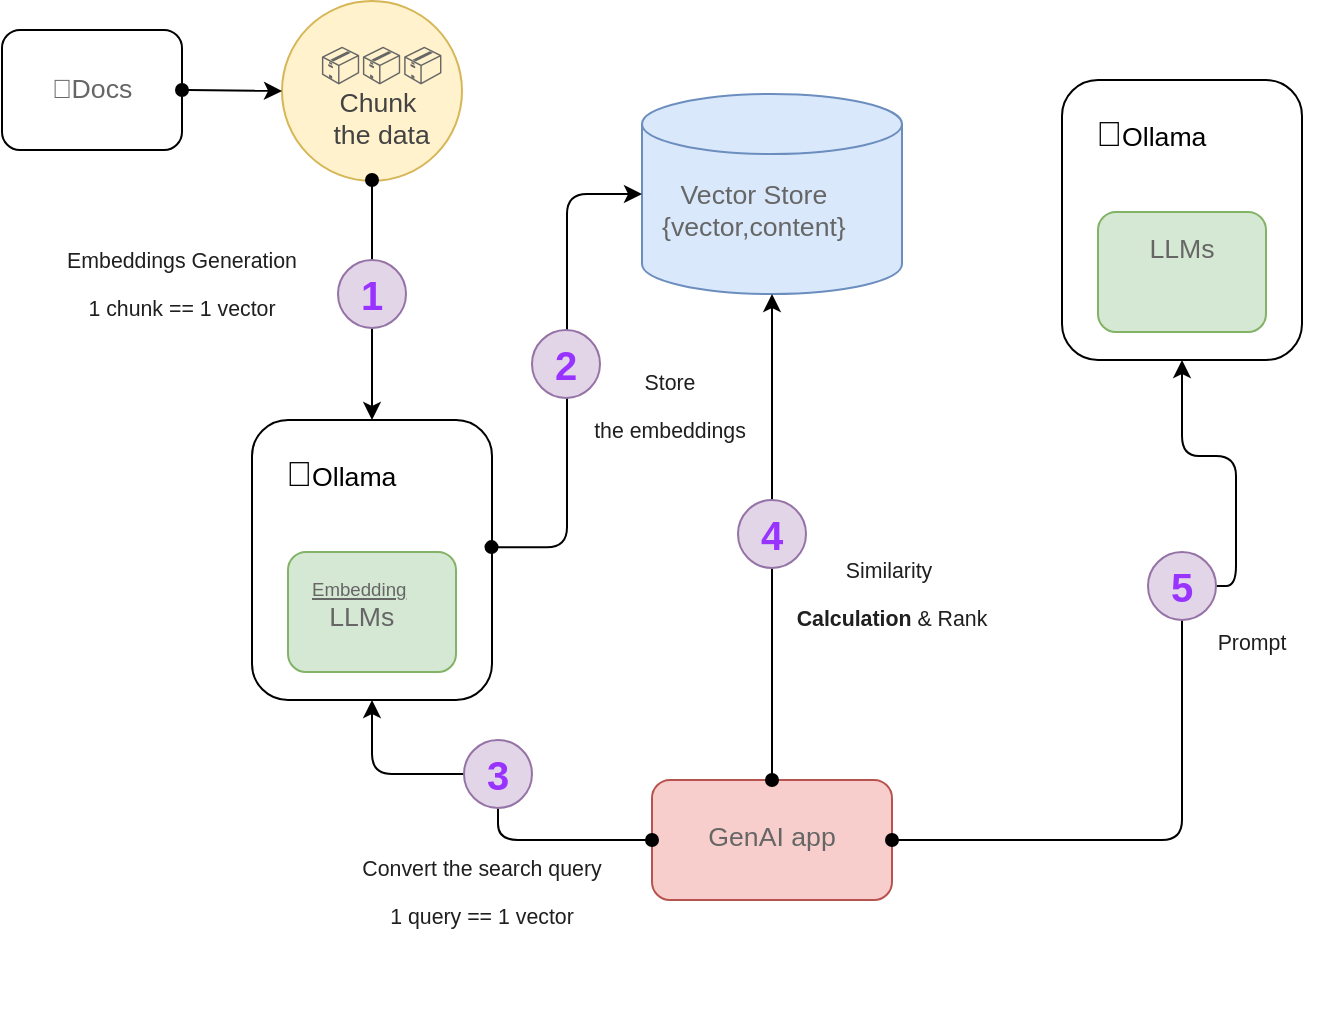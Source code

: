<mxfile>
    <diagram id="Pun_J_O4Odj0uF0g7LAx" name="Page-1">
        <mxGraphModel dx="1207" dy="572" grid="1" gridSize="10" guides="1" tooltips="1" connect="1" arrows="1" fold="1" page="1" pageScale="1" pageWidth="1169" pageHeight="827" math="0" shadow="0">
            <root>
                <mxCell id="0"/>
                <mxCell id="1" parent="0"/>
                <mxCell id="10" value="" style="group" parent="1" vertex="1" connectable="0">
                    <mxGeometry x="345" y="260" width="120" height="140" as="geometry"/>
                </mxCell>
                <mxCell id="9" value="" style="rounded=1;whiteSpace=wrap;html=1;strokeColor=default;" parent="10" vertex="1">
                    <mxGeometry width="120" height="140" as="geometry"/>
                </mxCell>
                <mxCell id="8" value="" style="rounded=1;whiteSpace=wrap;html=1;strokeColor=#82b366;fillColor=#d5e8d4;" parent="10" vertex="1">
                    <mxGeometry x="18" y="66" width="84" height="60" as="geometry"/>
                </mxCell>
                <mxCell id="4" value="&lt;meta charset=&quot;utf-8&quot;&gt;&lt;b id=&quot;docs-internal-guid-9392524e-7fff-97eb-315f-5eeb4eadda3a&quot; style=&quot;font-weight:normal;&quot;&gt;&lt;p style=&quot;line-height:1.2;text-align: center;margin-top:0pt;margin-bottom:0pt;&quot; dir=&quot;ltr&quot;&gt;&lt;span style=&quot;font-size: 13pt; font-family: Poppins, sans-serif; color: rgb(0, 0, 0); background-color: transparent; font-weight: 500; font-style: normal; font-variant: normal; text-decoration: none; vertical-align: baseline;&quot;&gt;🦙&lt;/span&gt;&lt;span style=&quot;font-size: 10pt; font-family: Poppins, sans-serif; color: rgb(0, 0, 0); background-color: transparent; font-weight: 500; font-style: normal; font-variant: normal; text-decoration: none; vertical-align: baseline;&quot;&gt;Ollama&lt;/span&gt;&lt;/p&gt;&lt;/b&gt;&lt;br class=&quot;Apple-interchange-newline&quot;&gt;" style="text;whiteSpace=wrap;html=1;" parent="10" vertex="1">
                    <mxGeometry x="15" y="10" width="100" height="60" as="geometry"/>
                </mxCell>
                <mxCell id="5" value="&lt;b id=&quot;docs-internal-guid-9a8223f7-7fff-f8e5-8d22-db0ecccfe3f9&quot; style=&quot;font-weight:normal;&quot;&gt;&lt;p style=&quot;line-height:1.2;text-align: center;margin-top:0pt;margin-bottom:0pt;&quot; dir=&quot;ltr&quot;&gt;&lt;span style=&quot;font-size: 7pt; font-family: Poppins, sans-serif; color: rgb(102, 102, 102); background-color: transparent; font-weight: 500; font-style: normal; font-variant: normal; vertical-align: baseline;&quot;&gt;&lt;u&gt;Embedding&lt;/u&gt;&lt;/span&gt;&lt;span style=&quot;font-size: 7pt; font-family: Poppins, sans-serif; color: rgb(102, 102, 102); background-color: transparent; font-weight: 500; font-style: normal; font-variant: normal; text-decoration: none; vertical-align: baseline;&quot;&gt;&amp;nbsp;&lt;/span&gt;&lt;/p&gt;&lt;p style=&quot;line-height:1.2;text-align: center;margin-top:0pt;margin-bottom:0pt;&quot; dir=&quot;ltr&quot;&gt;&lt;span style=&quot;font-size: 10pt; font-family: Poppins, sans-serif; color: rgb(102, 102, 102); background-color: transparent; font-weight: 500; font-style: normal; font-variant: normal; text-decoration: none; vertical-align: baseline;&quot;&gt;LLMs&lt;/span&gt;&lt;/p&gt;&lt;/b&gt;" style="text;whiteSpace=wrap;html=1;" parent="10" vertex="1">
                    <mxGeometry x="28" y="70" width="64" height="50" as="geometry"/>
                </mxCell>
                <mxCell id="11" value="" style="group" parent="1" vertex="1" connectable="0">
                    <mxGeometry x="360" y="50.5" width="90" height="94" as="geometry"/>
                </mxCell>
                <mxCell id="7" value="" style="ellipse;whiteSpace=wrap;html=1;aspect=fixed;strokeColor=#d6b656;fillColor=#fff2cc;" parent="11" vertex="1">
                    <mxGeometry width="90" height="90" as="geometry"/>
                </mxCell>
                <mxCell id="3" value="&lt;b id=&quot;docs-internal-guid-b0dc1b2b-7fff-e148-00f3-b7a172efcb53&quot; style=&quot;font-weight:normal;&quot;&gt;&lt;p style=&quot;line-height:1.2;text-align: center;margin-top:0pt;margin-bottom:0pt;&quot; dir=&quot;ltr&quot;&gt;&lt;span style=&quot;font-size: 14pt; font-family: Poppins, sans-serif; color: rgb(102, 102, 102); background-color: transparent; font-weight: 500; font-style: normal; font-variant: normal; text-decoration: none; vertical-align: baseline;&quot;&gt;📦📦📦&lt;/span&gt;&lt;/p&gt;&lt;p style=&quot;line-height:1.2;text-align: center;margin-top:0pt;margin-bottom:0pt;&quot; dir=&quot;ltr&quot;&gt;&lt;span style=&quot;font-size: 10pt; font-family: Poppins, sans-serif; color: rgb(67, 67, 67); background-color: transparent; font-weight: 500; font-style: normal; font-variant: normal; text-decoration: none; vertical-align: baseline;&quot;&gt;Chunk&amp;nbsp;&lt;/span&gt;&lt;/p&gt;&lt;p style=&quot;line-height:1.2;text-align: center;margin-top:0pt;margin-bottom:0pt;&quot; dir=&quot;ltr&quot;&gt;&lt;span style=&quot;font-size: 10pt; font-family: Poppins, sans-serif; color: rgb(67, 67, 67); background-color: transparent; font-weight: 500; font-style: normal; font-variant: normal; text-decoration: none; vertical-align: baseline;&quot;&gt;the data&lt;/span&gt;&lt;/p&gt;&lt;/b&gt;" style="text;whiteSpace=wrap;html=1;strokeColor=none;" parent="11" vertex="1">
                    <mxGeometry x="17" y="14" width="70" height="80" as="geometry"/>
                </mxCell>
                <mxCell id="12" value="" style="group" parent="1" vertex="1" connectable="0">
                    <mxGeometry x="220" y="65" width="90" height="65" as="geometry"/>
                </mxCell>
                <mxCell id="6" value="" style="rounded=1;whiteSpace=wrap;html=1;strokeColor=default;" parent="12" vertex="1">
                    <mxGeometry width="90" height="60" as="geometry"/>
                </mxCell>
                <mxCell id="2" value="&lt;meta charset=&quot;utf-8&quot;&gt;&lt;b id=&quot;docs-internal-guid-06e21a4e-7fff-9780-77d8-6255e88102fd&quot; style=&quot;font-weight:normal;&quot;&gt;&lt;p style=&quot;line-height: 1.2; margin-top: 0pt; margin-bottom: 0pt;&quot; dir=&quot;ltr&quot;&gt;&lt;span style=&quot;font-size: 10pt; font-family: Poppins, sans-serif; color: rgb(102, 102, 102); background-color: transparent; font-weight: 500; font-style: normal; font-variant: normal; text-decoration: none; vertical-align: baseline;&quot;&gt;📝Docs&lt;/span&gt;&lt;/p&gt;&lt;/b&gt;&lt;br class=&quot;Apple-interchange-newline&quot;&gt;" style="text;whiteSpace=wrap;html=1;strokeColor=none;align=center;" parent="12" vertex="1">
                    <mxGeometry x="5" y="15" width="80" height="50" as="geometry"/>
                </mxCell>
                <mxCell id="15" value="" style="group" parent="1" vertex="1" connectable="0">
                    <mxGeometry x="540" y="97" width="130" height="100" as="geometry"/>
                </mxCell>
                <mxCell id="14" value="" style="shape=cylinder3;whiteSpace=wrap;html=1;boundedLbl=1;backgroundOutline=1;size=15;strokeColor=#6c8ebf;fillColor=#dae8fc;" parent="15" vertex="1">
                    <mxGeometry width="130" height="100" as="geometry"/>
                </mxCell>
                <mxCell id="13" value="&lt;b id=&quot;docs-internal-guid-ce498a3c-7fff-ee5e-ede5-fb5412ba2207&quot; style=&quot;font-weight:normal;&quot;&gt;&lt;p style=&quot;line-height:1.2;text-align: center;margin-top:0pt;margin-bottom:0pt;&quot; dir=&quot;ltr&quot;&gt;&lt;span style=&quot;font-size: 10pt; font-family: Poppins, sans-serif; color: rgb(102, 102, 102); background-color: transparent; font-weight: 500; font-style: normal; font-variant: normal; text-decoration: none; vertical-align: baseline;&quot;&gt;Vector Store&lt;/span&gt;&lt;/p&gt;&lt;p style=&quot;line-height:1.2;text-align: center;margin-top:0pt;margin-bottom:0pt;&quot; dir=&quot;ltr&quot;&gt;&lt;span style=&quot;font-size: 10pt; font-family: Poppins, sans-serif; color: rgb(102, 102, 102); background-color: transparent; font-weight: 500; font-style: normal; font-variant: normal; text-decoration: none; vertical-align: baseline;&quot;&gt;{vector,content}&lt;/span&gt;&lt;/p&gt;&lt;/b&gt;" style="text;whiteSpace=wrap;html=1;" parent="15" vertex="1">
                    <mxGeometry x="8" y="36" width="120" height="50" as="geometry"/>
                </mxCell>
                <mxCell id="16" value="" style="group" parent="1" vertex="1" connectable="0">
                    <mxGeometry x="750" y="90" width="120" height="140" as="geometry"/>
                </mxCell>
                <mxCell id="17" value="" style="rounded=1;whiteSpace=wrap;html=1;strokeColor=default;" parent="16" vertex="1">
                    <mxGeometry width="120" height="140" as="geometry"/>
                </mxCell>
                <mxCell id="18" value="" style="rounded=1;whiteSpace=wrap;html=1;strokeColor=#82b366;fillColor=#d5e8d4;" parent="16" vertex="1">
                    <mxGeometry x="18" y="66" width="84" height="60" as="geometry"/>
                </mxCell>
                <mxCell id="19" value="&lt;meta charset=&quot;utf-8&quot;&gt;&lt;b id=&quot;docs-internal-guid-9392524e-7fff-97eb-315f-5eeb4eadda3a&quot; style=&quot;font-weight:normal;&quot;&gt;&lt;p style=&quot;line-height:1.2;text-align: center;margin-top:0pt;margin-bottom:0pt;&quot; dir=&quot;ltr&quot;&gt;&lt;span style=&quot;font-size: 13pt; font-family: Poppins, sans-serif; color: rgb(0, 0, 0); background-color: transparent; font-weight: 500; font-style: normal; font-variant: normal; text-decoration: none; vertical-align: baseline;&quot;&gt;🦙&lt;/span&gt;&lt;span style=&quot;font-size: 10pt; font-family: Poppins, sans-serif; color: rgb(0, 0, 0); background-color: transparent; font-weight: 500; font-style: normal; font-variant: normal; text-decoration: none; vertical-align: baseline;&quot;&gt;Ollama&lt;/span&gt;&lt;/p&gt;&lt;/b&gt;&lt;br class=&quot;Apple-interchange-newline&quot;&gt;" style="text;whiteSpace=wrap;html=1;" parent="16" vertex="1">
                    <mxGeometry x="15" y="10" width="100" height="60" as="geometry"/>
                </mxCell>
                <mxCell id="20" value="&lt;b id=&quot;docs-internal-guid-9a8223f7-7fff-f8e5-8d22-db0ecccfe3f9&quot; style=&quot;font-weight:normal;&quot;&gt;&lt;p style=&quot;line-height: 1.2; margin-top: 0pt; margin-bottom: 0pt;&quot; dir=&quot;ltr&quot;&gt;&lt;/p&gt;&lt;p style=&quot;line-height: 1.2; margin-top: 0pt; margin-bottom: 0pt;&quot; dir=&quot;ltr&quot;&gt;&lt;span style=&quot;font-size: 10pt; font-family: Poppins, sans-serif; color: rgb(102, 102, 102); background-color: transparent; font-weight: 500; font-style: normal; font-variant: normal; text-decoration: none; vertical-align: baseline;&quot;&gt;LLMs&lt;/span&gt;&lt;/p&gt;&lt;/b&gt;" style="text;whiteSpace=wrap;html=1;align=center;" parent="16" vertex="1">
                    <mxGeometry x="28" y="70" width="64" height="50" as="geometry"/>
                </mxCell>
                <mxCell id="24" value="" style="group" parent="1" vertex="1" connectable="0">
                    <mxGeometry x="545" y="440" width="120" height="61" as="geometry"/>
                </mxCell>
                <mxCell id="23" value="" style="rounded=1;whiteSpace=wrap;html=1;strokeColor=#b85450;fillColor=#f8cecc;" parent="24" vertex="1">
                    <mxGeometry width="120" height="60" as="geometry"/>
                </mxCell>
                <mxCell id="21" value="&lt;meta charset=&quot;utf-8&quot;&gt;&lt;b id=&quot;docs-internal-guid-e3bd49b9-7fff-fa59-0cc8-d0f4b6b46c47&quot; style=&quot;font-weight:normal;&quot;&gt;&lt;p style=&quot;line-height: 1.2; margin-top: 0pt; margin-bottom: 0pt;&quot; dir=&quot;ltr&quot;&gt;&lt;span style=&quot;font-size: 10pt; font-family: Poppins, sans-serif; color: rgb(102, 102, 102); background-color: transparent; font-weight: 500; font-style: normal; font-variant: normal; text-decoration: none; vertical-align: baseline;&quot;&gt;GenAI app&lt;/span&gt;&lt;/p&gt;&lt;/b&gt;&lt;br class=&quot;Apple-interchange-newline&quot;&gt;" style="text;whiteSpace=wrap;html=1;align=center;verticalAlign=middle;" parent="24" vertex="1">
                    <mxGeometry x="10" y="11" width="100" height="50" as="geometry"/>
                </mxCell>
                <mxCell id="25" value="" style="endArrow=classic;html=1;exitX=1;exitY=0.5;exitDx=0;exitDy=0;entryX=0;entryY=0.5;entryDx=0;entryDy=0;startArrow=oval;startFill=1;" parent="1" source="6" target="7" edge="1">
                    <mxGeometry width="50" height="50" relative="1" as="geometry">
                        <mxPoint x="540" y="320" as="sourcePoint"/>
                        <mxPoint x="590" y="270" as="targetPoint"/>
                    </mxGeometry>
                </mxCell>
                <mxCell id="26" value="" style="edgeStyle=none;html=1;startArrow=oval;startFill=1;" parent="1" target="9" edge="1">
                    <mxGeometry relative="1" as="geometry">
                        <mxPoint x="405" y="140" as="sourcePoint"/>
                    </mxGeometry>
                </mxCell>
                <mxCell id="27" value="" style="endArrow=classic;html=1;exitX=0.998;exitY=0.454;exitDx=0;exitDy=0;exitPerimeter=0;entryX=0;entryY=0.5;entryDx=0;entryDy=0;entryPerimeter=0;edgeStyle=orthogonalEdgeStyle;startArrow=oval;startFill=1;" parent="1" source="9" target="14" edge="1">
                    <mxGeometry width="50" height="50" relative="1" as="geometry">
                        <mxPoint x="480" y="340" as="sourcePoint"/>
                        <mxPoint x="530" y="290" as="targetPoint"/>
                    </mxGeometry>
                </mxCell>
                <mxCell id="28" value="" style="endArrow=classic;html=1;exitX=0;exitY=0.5;exitDx=0;exitDy=0;entryX=0.5;entryY=1;entryDx=0;entryDy=0;edgeStyle=orthogonalEdgeStyle;startArrow=none;startFill=1;" parent="1" source="33" target="9" edge="1">
                    <mxGeometry width="50" height="50" relative="1" as="geometry">
                        <mxPoint x="540" y="320" as="sourcePoint"/>
                        <mxPoint x="590" y="270" as="targetPoint"/>
                    </mxGeometry>
                </mxCell>
                <mxCell id="29" value="" style="endArrow=classic;html=1;exitX=0.5;exitY=0;exitDx=0;exitDy=0;entryX=0.5;entryY=1;entryDx=0;entryDy=0;entryPerimeter=0;startArrow=oval;startFill=1;" parent="1" source="23" target="14" edge="1">
                    <mxGeometry width="50" height="50" relative="1" as="geometry">
                        <mxPoint x="540" y="320" as="sourcePoint"/>
                        <mxPoint x="590" y="270" as="targetPoint"/>
                    </mxGeometry>
                </mxCell>
                <mxCell id="30" value="" style="endArrow=classic;html=1;exitX=1;exitY=0.5;exitDx=0;exitDy=0;entryX=0.5;entryY=1;entryDx=0;entryDy=0;edgeStyle=orthogonalEdgeStyle;startArrow=none;startFill=1;" parent="1" source="36" target="17" edge="1">
                    <mxGeometry width="50" height="50" relative="1" as="geometry">
                        <mxPoint x="540" y="320" as="sourcePoint"/>
                        <mxPoint x="590" y="270" as="targetPoint"/>
                    </mxGeometry>
                </mxCell>
                <mxCell id="31" value="1" style="ellipse;whiteSpace=wrap;html=1;aspect=fixed;strokeColor=#9673a6;fontStyle=1;fontSize=20;fillColor=#e1d5e7;fontColor=#9933FF;" parent="1" vertex="1">
                    <mxGeometry x="388" y="180" width="34" height="34" as="geometry"/>
                </mxCell>
                <mxCell id="32" value="2" style="ellipse;whiteSpace=wrap;html=1;aspect=fixed;strokeColor=#9673a6;fontStyle=1;fontSize=20;fillColor=#e1d5e7;fontColor=#9933FF;" parent="1" vertex="1">
                    <mxGeometry x="485" y="215" width="34" height="34" as="geometry"/>
                </mxCell>
                <mxCell id="34" value="" style="endArrow=none;html=1;exitX=0;exitY=0.5;exitDx=0;exitDy=0;entryX=0.5;entryY=1;entryDx=0;entryDy=0;edgeStyle=orthogonalEdgeStyle;startArrow=oval;startFill=1;" parent="1" source="23" target="33" edge="1">
                    <mxGeometry width="50" height="50" relative="1" as="geometry">
                        <mxPoint x="545" y="470" as="sourcePoint"/>
                        <mxPoint x="405" y="400" as="targetPoint"/>
                    </mxGeometry>
                </mxCell>
                <mxCell id="33" value="3" style="ellipse;whiteSpace=wrap;html=1;aspect=fixed;strokeColor=#9673a6;fontStyle=1;fontSize=20;fillColor=#e1d5e7;fontColor=#9933FF;" parent="1" vertex="1">
                    <mxGeometry x="451" y="420" width="34" height="34" as="geometry"/>
                </mxCell>
                <mxCell id="35" value="4" style="ellipse;whiteSpace=wrap;html=1;aspect=fixed;strokeColor=#9673a6;fontStyle=1;fontSize=20;fillColor=#e1d5e7;fontColor=#9933FF;" parent="1" vertex="1">
                    <mxGeometry x="588" y="300" width="34" height="34" as="geometry"/>
                </mxCell>
                <mxCell id="37" value="" style="endArrow=none;html=1;exitX=1;exitY=0.5;exitDx=0;exitDy=0;entryX=0.5;entryY=1;entryDx=0;entryDy=0;edgeStyle=orthogonalEdgeStyle;startArrow=oval;startFill=1;" parent="1" source="23" target="36" edge="1">
                    <mxGeometry width="50" height="50" relative="1" as="geometry">
                        <mxPoint x="665" y="470" as="sourcePoint"/>
                        <mxPoint x="810" y="230" as="targetPoint"/>
                    </mxGeometry>
                </mxCell>
                <mxCell id="36" value="5" style="ellipse;whiteSpace=wrap;html=1;aspect=fixed;strokeColor=#9673a6;fontStyle=1;fontSize=20;fillColor=#e1d5e7;fontColor=#9933FF;" parent="1" vertex="1">
                    <mxGeometry x="793" y="326" width="34" height="34" as="geometry"/>
                </mxCell>
                <mxCell id="38" value="&lt;meta charset=&quot;utf-8&quot;&gt;&lt;b id=&quot;docs-internal-guid-dc5b834f-7fff-032a-96fe-1e624321e1a7&quot; style=&quot;font-weight:normal;&quot;&gt;&lt;p style=&quot;line-height: 1.2; margin-top: 0pt; margin-bottom: 0pt;&quot; dir=&quot;ltr&quot;&gt;&lt;span style=&quot;font-size: 8pt; font-family: Poppins, sans-serif; color: rgb(31, 31, 31); background-color: transparent; font-weight: 300; font-style: normal; font-variant: normal; text-decoration: none; vertical-align: baseline;&quot;&gt;Embeddings Generation&lt;/span&gt;&lt;/p&gt;&lt;p style=&quot;line-height: 1.2; margin-top: 0pt; margin-bottom: 0pt;&quot; dir=&quot;ltr&quot;&gt;&lt;span style=&quot;font-size: 8pt; font-family: Poppins, sans-serif; color: rgb(31, 31, 31); background-color: transparent; font-weight: 300; font-style: normal; font-variant: normal; text-decoration: none; vertical-align: baseline;&quot;&gt;1 chunk == 1 vector&lt;/span&gt;&lt;/p&gt;&lt;/b&gt;&lt;br class=&quot;Apple-interchange-newline&quot;&gt;" style="text;whiteSpace=wrap;html=1;fontSize=20;fontColor=#9933FF;align=center;verticalAlign=middle;" parent="1" vertex="1">
                    <mxGeometry x="230" y="150" width="160" height="100" as="geometry"/>
                </mxCell>
                <mxCell id="39" value="&lt;b id=&quot;docs-internal-guid-0e5ee4aa-7fff-54d4-f229-3a81b52dcb5d&quot; style=&quot;font-weight:normal;&quot;&gt;&lt;p style=&quot;line-height: 1.2; margin-top: 0pt; margin-bottom: 0pt;&quot; dir=&quot;ltr&quot;&gt;&lt;span style=&quot;font-size: 8pt; font-family: Poppins, sans-serif; color: rgb(31, 31, 31); background-color: transparent; font-weight: 300; font-style: normal; font-variant: normal; text-decoration: none; vertical-align: baseline;&quot;&gt;Store&lt;/span&gt;&lt;/p&gt;&lt;p style=&quot;line-height: 1.2; margin-top: 0pt; margin-bottom: 0pt;&quot; dir=&quot;ltr&quot;&gt;&lt;span style=&quot;font-size: 8pt; font-family: Poppins, sans-serif; color: rgb(31, 31, 31); background-color: transparent; font-weight: 300; font-style: normal; font-variant: normal; text-decoration: none; vertical-align: baseline;&quot;&gt;the embeddings&lt;/span&gt;&lt;/p&gt;&lt;/b&gt;" style="text;whiteSpace=wrap;html=1;fontSize=20;fontColor=#9933FF;verticalAlign=middle;align=center;" parent="1" vertex="1">
                    <mxGeometry x="469" y="214" width="170" height="70" as="geometry"/>
                </mxCell>
                <mxCell id="40" value="&lt;b id=&quot;docs-internal-guid-51e49c58-7fff-e9e6-d14b-f221931ebb14&quot; style=&quot;&quot;&gt;&lt;p style=&quot;font-weight: normal; line-height: 1.2; margin-top: 0pt; margin-bottom: 0pt;&quot; dir=&quot;ltr&quot;&gt;&lt;span style=&quot;font-size: 8pt; font-family: Poppins, sans-serif; color: rgb(31, 31, 31); background-color: transparent; font-weight: 300; font-style: normal; font-variant: normal; text-decoration: none; vertical-align: baseline;&quot;&gt;Similarity&amp;nbsp;&lt;/span&gt;&lt;/p&gt;&lt;p style=&quot;line-height: 1.2; margin-top: 0pt; margin-bottom: 0pt;&quot; dir=&quot;ltr&quot;&gt;&lt;span style=&quot;font-size: 8pt; font-family: Poppins, sans-serif; color: rgb(31, 31, 31); background-color: transparent; font-style: normal; font-variant: normal; text-decoration: none; vertical-align: baseline;&quot;&gt;Calculation&lt;/span&gt;&lt;span style=&quot;font-weight: 300; font-size: 8pt; font-family: Poppins, sans-serif; color: rgb(31, 31, 31); background-color: transparent; font-style: normal; font-variant: normal; text-decoration: none; vertical-align: baseline;&quot;&gt; &amp;amp; Rank&lt;/span&gt;&lt;/p&gt;&lt;/b&gt;" style="text;whiteSpace=wrap;html=1;fontSize=20;fontColor=#9933FF;align=center;verticalAlign=middle;" parent="1" vertex="1">
                    <mxGeometry x="600" y="293" width="130" height="100" as="geometry"/>
                </mxCell>
                <mxCell id="41" value="&lt;meta charset=&quot;utf-8&quot;&gt;&lt;b id=&quot;docs-internal-guid-7c351f7d-7fff-6ce6-7fb6-8bf803254562&quot; style=&quot;font-weight:normal;&quot;&gt;&lt;p style=&quot;line-height: 1.2; margin-top: 0pt; margin-bottom: 0pt;&quot; dir=&quot;ltr&quot;&gt;&lt;span style=&quot;font-size: 8pt; font-family: Poppins, sans-serif; color: rgb(31, 31, 31); background-color: transparent; font-weight: 300; font-style: normal; font-variant: normal; text-decoration: none; vertical-align: baseline;&quot;&gt;Convert the search query&lt;/span&gt;&lt;/p&gt;&lt;p style=&quot;line-height: 1.2; margin-top: 0pt; margin-bottom: 0pt;&quot; dir=&quot;ltr&quot;&gt;&lt;span style=&quot;font-size: 8pt; font-family: Poppins, sans-serif; color: rgb(31, 31, 31); background-color: transparent; font-weight: 300; font-style: normal; font-variant: normal; text-decoration: none; vertical-align: baseline;&quot;&gt;1 query == 1 vector&lt;/span&gt;&lt;/p&gt;&lt;/b&gt;&lt;br class=&quot;Apple-interchange-newline&quot;&gt;" style="text;whiteSpace=wrap;html=1;fontSize=20;fontColor=#9933FF;align=center;verticalAlign=middle;" parent="1" vertex="1">
                    <mxGeometry x="375" y="454" width="170" height="100" as="geometry"/>
                </mxCell>
                <mxCell id="42" value="&lt;meta charset=&quot;utf-8&quot;&gt;&lt;b id=&quot;docs-internal-guid-1a5e3a0e-7fff-bc7f-fba1-a005e98ea8c4&quot; style=&quot;font-weight:normal;&quot;&gt;&lt;p style=&quot;line-height: 1.2; margin-top: 0pt; margin-bottom: 0pt;&quot; dir=&quot;ltr&quot;&gt;&lt;span style=&quot;font-size: 8pt; font-family: Poppins, sans-serif; color: rgb(31, 31, 31); background-color: transparent; font-weight: 300; font-style: normal; font-variant: normal; text-decoration: none; vertical-align: baseline;&quot;&gt;Prompt&lt;/span&gt;&lt;/p&gt;&lt;/b&gt;&lt;br class=&quot;Apple-interchange-newline&quot;&gt;" style="text;whiteSpace=wrap;html=1;fontSize=20;fontColor=#9933FF;align=center;verticalAlign=middle;" parent="1" vertex="1">
                    <mxGeometry x="810" y="344" width="70" height="70" as="geometry"/>
                </mxCell>
            </root>
        </mxGraphModel>
    </diagram>
</mxfile>